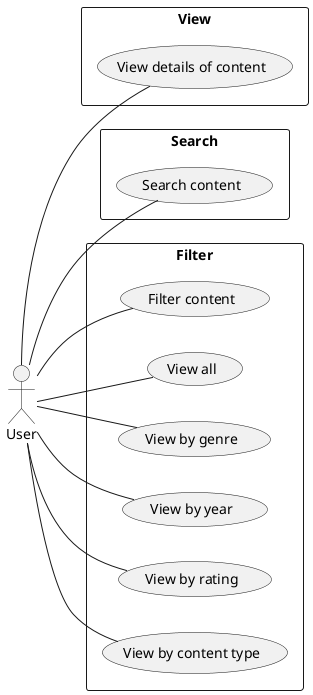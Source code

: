 @startuml view-search-filter
left to right direction
skinparam packageStyle rectangle
actor User

rectangle "View" {   
    User -- (View details of content)
}

rectangle "Search" {   
    User -- (Search content)    
}

rectangle "Filter" {   
    User -- (Filter content)
    User -- (View all)
    User -- (View by genre)
    User -- (View by year)
    User -- (View by rating)
    User -- (View by content type)
}
@enduml